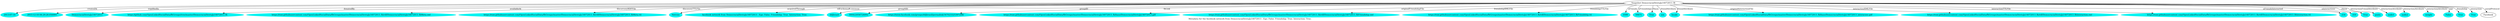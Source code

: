 digraph  {
	graph [label="Metadata for the facebook network from DemocraciaDiretaJa14072013 . Ego: False. Friendship: True. Interaction: True."];
	node [label="\N"];
	0	 [color="#02F3F1",
		label="2013-07-14",
		style=filled];
	"Snapshot DemocraciaDiretaJa14072013_fb" -> 0	 [label=createdAt];
	1	 [color="#02F3F1",
		label="2015-12-10 04:29:28.056995",
		style=filled];
	"Snapshot DemocraciaDiretaJa14072013_fb" -> 1	 [label=triplifiedIn];
	2	 [color="#02F3F1",
		label=DemocraciaDiretaJa14072013,
		style=filled];
	"Snapshot DemocraciaDiretaJa14072013_fb" -> 2	 [label=donatedBy];
	3	 [color="#02F3F1",
		label="https://github.com/OpenLinkedSocialData/fbGroups/tree/master/DemocraciaDiretaJa14072013_fb",
		style=filled];
	"Snapshot DemocraciaDiretaJa14072013_fb" -> 3	 [label=availableAt];
	4	 [color="#02F3F1",
		label="https://raw.githubusercontent.com/OpenLinkedSocialData/fbGroups/master/DemocraciaDiretaJa14072013_fb/rdf/DemocraciaDiretaJa14072013_\
fbMeta.owl",
		style=filled];
	"Snapshot DemocraciaDiretaJa14072013_fb" -> 4	 [label=discorveryRDFFile];
	5	 [color="#02F3F1",
		label="https://raw.githubusercontent.com/OpenLinkedSocialData/fbGroups/master/DemocraciaDiretaJa14072013_fb/rdf/DemocraciaDiretaJa14072013_\
fbMeta.ttl",
		style=filled];
	"Snapshot DemocraciaDiretaJa14072013_fb" -> 5	 [label=discoveryTTLFile];
	6	 [color="#02F3F1",
		label=Netvizz,
		style=filled];
	"Snapshot DemocraciaDiretaJa14072013_fb" -> 6	 [label=acquiredThrough];
	7	 [color="#02F3F1",
		label="facebook network from DemocraciaDiretaJa14072013 . Ego: False. Friendship: True. Interaction: True.",
		style=filled];
	"Snapshot DemocraciaDiretaJa14072013_fb" -> 7	 [label="rdf-schema#comment"];
	8	 [color="#02F3F1",
		label=ddjbrasil,
		style=filled];
	"Snapshot DemocraciaDiretaJa14072013_fb" -> 8	 [label=groupSID];
	9	 [color="#02F3F1",
		label=300422056724092,
		style=filled];
	"Snapshot DemocraciaDiretaJa14072013_fb" -> 9	 [label=groupID];
	10	 [color="#02F3F1",
		label="https://www.facebook.com/groups/ddjbrasil/permalink/347023325397298/",
		style=filled];
	"Snapshot DemocraciaDiretaJa14072013_fb" -> 10	 [label=fbLink];
	11	 [color="#02F3F1",
		label="https://raw.githubusercontent.com/OpenLinkedSocialData/fbGroups/master/DemocraciaDiretaJa14072013_fb/base/DemocraciaDiretaJa14072013.gdf",
		style=filled];
	"Snapshot DemocraciaDiretaJa14072013_fb" -> 11	 [label=originalFriendshipFile];
	12	 [color="#02F3F1",
		label="https://raw.githubusercontent.com/OpenLinkedSocialData/fbGroups/master/DemocraciaDiretaJa14072013_fb/rdf/DemocraciaDiretaJa14072013_\
fbFriendship.owl",
		style=filled];
	"Snapshot DemocraciaDiretaJa14072013_fb" -> 12	 [label=friendshipXMLFile];
	13	 [color="#02F3F1",
		label="https://raw.githubusercontent.com/OpenLinkedSocialData/fbGroups/master/DemocraciaDiretaJa14072013_fb/rdf/DemocraciaDiretaJa14072013_\
fbFriendship.ttl",
		style=filled];
	"Snapshot DemocraciaDiretaJa14072013_fb" -> 13	 [label=friendshipTTLFile];
	14	 [color="#02F3F1",
		label=3599,
		style=filled];
	"Snapshot DemocraciaDiretaJa14072013_fb" -> 14	 [label=nFriends];
	15	 [color="#02F3F1",
		label=59471,
		style=filled];
	"Snapshot DemocraciaDiretaJa14072013_fb" -> 15	 [label=nFriendships];
	16	 [color="#02F3F1",
		label=True,
		style=filled];
	"Snapshot DemocraciaDiretaJa14072013_fb" -> 16	 [label=fAnon];
	17	 [color="#02F3F1",
		label=sex,
		style=filled];
	"Snapshot DemocraciaDiretaJa14072013_fb" -> 17	 [label=friendAttribute];
	18	 [color="#02F3F1",
		label=locale,
		style=filled];
	"Snapshot DemocraciaDiretaJa14072013_fb" -> 18	 [label=friendAttribute];
	19	 [color="#02F3F1",
		label="https://raw.githubusercontent.com/OpenLinkedSocialData/fbGroups/master/DemocraciaDiretaJa14072013_fb/base/DemocraciaDiretaJa14072013_\
interacoes.gdf",
		style=filled];
	"Snapshot DemocraciaDiretaJa14072013_fb" -> 19	 [label=originalInteractionFile];
	20	 [color="#02F3F1",
		label="https://raw.githubusercontent.com/OpenLinkedSocialData/fbGroups/master/DemocraciaDiretaJa14072013_fb/rdf/DemocraciaDiretaJa14072013_\
fbInteraction.owl",
		style=filled];
	"Snapshot DemocraciaDiretaJa14072013_fb" -> 20	 [label=interactionXMLFile];
	21	 [color="#02F3F1",
		label="https://raw.githubusercontent.com/OpenLinkedSocialData/fbGroups/master/DemocraciaDiretaJa14072013_fb/rdf/DemocraciaDiretaJa14072013_\
fbInteraction.ttl",
		style=filled];
	"Snapshot DemocraciaDiretaJa14072013_fb" -> 21	 [label=interactionTTLFile];
	22	 [color="#02F3F1",
		label=214,
		style=filled];
	"Snapshot DemocraciaDiretaJa14072013_fb" -> 22	 [label=nFriendsInteracted];
	23	 [color="#02F3F1",
		label=310,
		style=filled];
	"Snapshot DemocraciaDiretaJa14072013_fb" -> 23	 [label=nInteractions];
	24	 [color="#02F3F1",
		label=True,
		style=filled];
	"Snapshot DemocraciaDiretaJa14072013_fb" -> 24	 [label=iAnon];
	25	 [color="#02F3F1",
		label=posts,
		style=filled];
	"Snapshot DemocraciaDiretaJa14072013_fb" -> 25	 [label=interactionFriendAttribute];
	26	 [color="#02F3F1",
		label=node1,
		style=filled];
	"Snapshot DemocraciaDiretaJa14072013_fb" -> 26	 [label=interactionAttribute];
	27	 [color="#02F3F1",
		label=node2,
		style=filled];
	"Snapshot DemocraciaDiretaJa14072013_fb" -> 27	 [label=interactionAttribute];
	28	 [color="#02F3F1",
		label=weight,
		style=filled];
	"Snapshot DemocraciaDiretaJa14072013_fb" -> 28	 [label=interactionAttribute];
	29	 [color="#02F3F1",
		label=False,
		style=filled];
	"Snapshot DemocraciaDiretaJa14072013_fb" -> 29	 [label=ego];
	30	 [color="#02F3F1",
		label=True,
		style=filled];
	"Snapshot DemocraciaDiretaJa14072013_fb" -> 30	 [label=friendship];
	31	 [color="#02F3F1",
		label=True,
		style=filled];
	"Snapshot DemocraciaDiretaJa14072013_fb" -> 31	 [label=interaction];
	"Snapshot DemocraciaDiretaJa14072013_fb" -> Facebook	 [label=socialProtocol];
}
